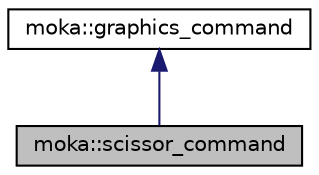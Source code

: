 digraph "moka::scissor_command"
{
 // LATEX_PDF_SIZE
  edge [fontname="Helvetica",fontsize="10",labelfontname="Helvetica",labelfontsize="10"];
  node [fontname="Helvetica",fontsize="10",shape=record];
  Node0 [label="moka::scissor_command",height=0.2,width=0.4,color="black", fillcolor="grey75", style="filled", fontcolor="black",tooltip="Set the scissor box to apply to the command list."];
  Node1 -> Node0 [dir="back",color="midnightblue",fontsize="10",style="solid",fontname="Helvetica"];
  Node1 [label="moka::graphics_command",height=0.2,width=0.4,color="black", fillcolor="white", style="filled",URL="$classmoka_1_1graphics__command.html",tooltip="Base type for graphics commands."];
}
